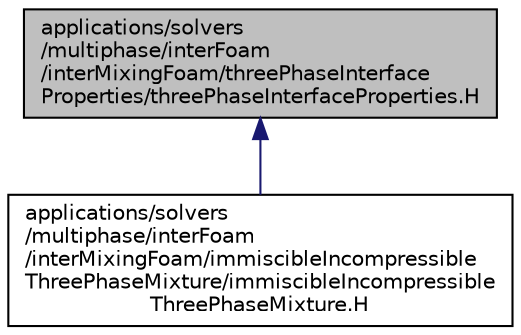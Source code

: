 digraph "applications/solvers/multiphase/interFoam/interMixingFoam/threePhaseInterfaceProperties/threePhaseInterfaceProperties.H"
{
  bgcolor="transparent";
  edge [fontname="Helvetica",fontsize="10",labelfontname="Helvetica",labelfontsize="10"];
  node [fontname="Helvetica",fontsize="10",shape=record];
  Node1 [label="applications/solvers\l/multiphase/interFoam\l/interMixingFoam/threePhaseInterface\lProperties/threePhaseInterfaceProperties.H",height=0.2,width=0.4,color="black", fillcolor="grey75", style="filled", fontcolor="black"];
  Node1 -> Node2 [dir="back",color="midnightblue",fontsize="10",style="solid",fontname="Helvetica"];
  Node2 [label="applications/solvers\l/multiphase/interFoam\l/interMixingFoam/immiscibleIncompressible\lThreePhaseMixture/immiscibleIncompressible\lThreePhaseMixture.H",height=0.2,width=0.4,color="black",URL="$a03313.html"];
}
